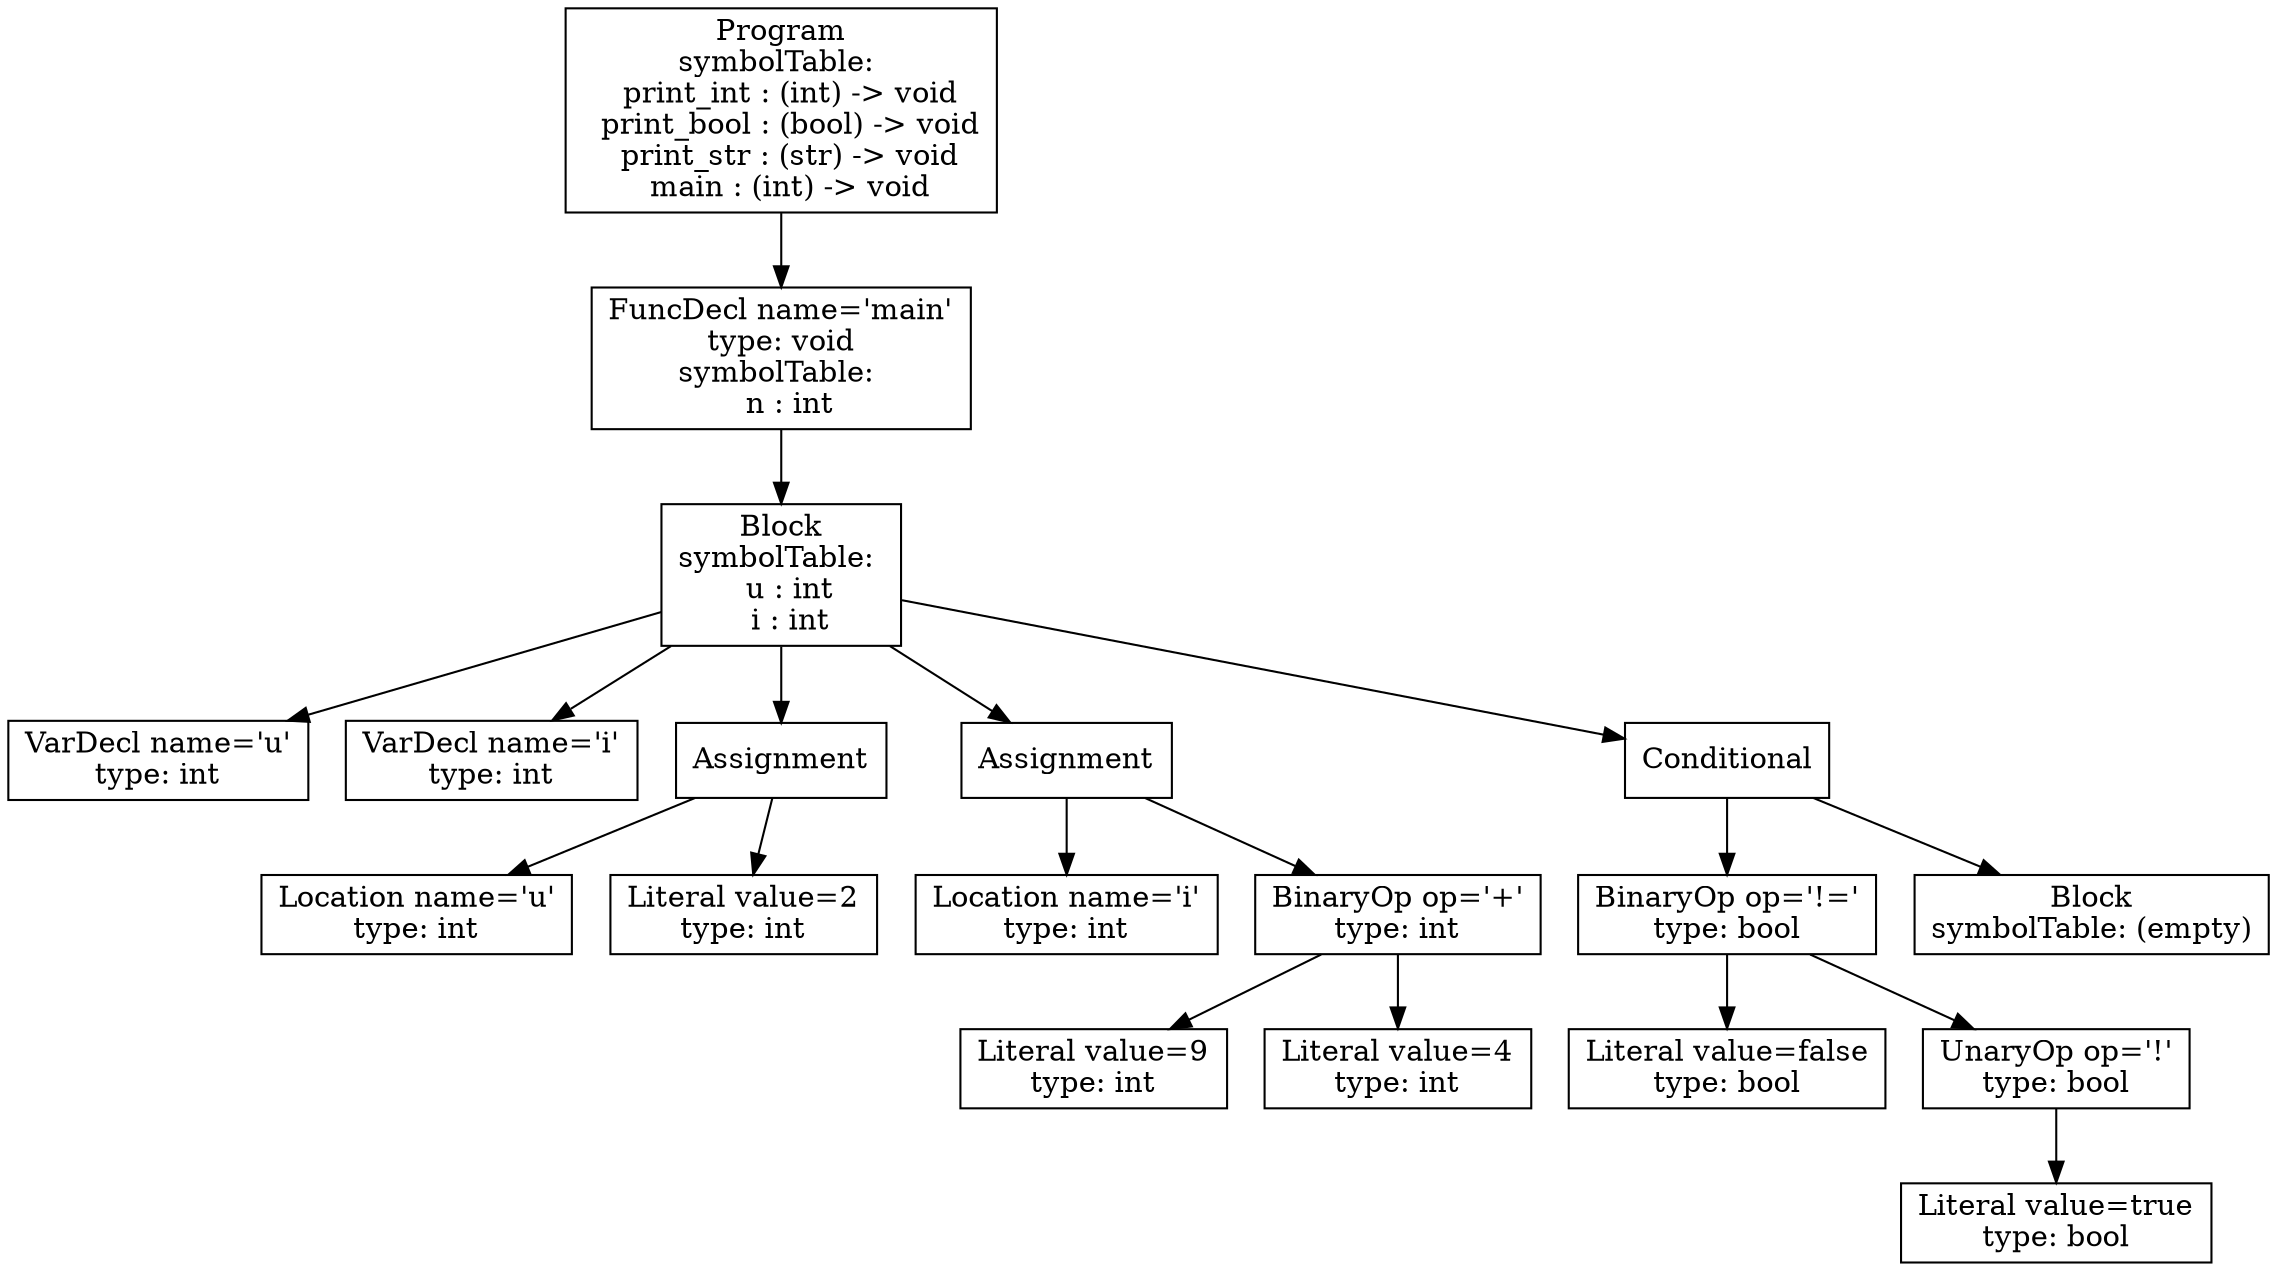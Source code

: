digraph AST {
3 [shape=box, label="VarDecl name='u'\ntype: int"];
4 [shape=box, label="VarDecl name='i'\ntype: int"];
6 [shape=box, label="Location name='u'\ntype: int"];
7 [shape=box, label="Literal value=2\ntype: int"];
5 [shape=box, label="Assignment"];
5 -> 6;
5 -> 7;
9 [shape=box, label="Location name='i'\ntype: int"];
11 [shape=box, label="Literal value=9\ntype: int"];
12 [shape=box, label="Literal value=4\ntype: int"];
10 [shape=box, label="BinaryOp op='+'\ntype: int"];
10 -> 11;
10 -> 12;
8 [shape=box, label="Assignment"];
8 -> 9;
8 -> 10;
15 [shape=box, label="Literal value=false\ntype: bool"];
17 [shape=box, label="Literal value=true\ntype: bool"];
16 [shape=box, label="UnaryOp op='!'\ntype: bool"];
16 -> 17;
14 [shape=box, label="BinaryOp op='!='\ntype: bool"];
14 -> 15;
14 -> 16;
18 [shape=box, label="Block\nsymbolTable: (empty)"];
13 [shape=box, label="Conditional"];
13 -> 14;
13 -> 18;
2 [shape=box, label="Block\nsymbolTable: \n  u : int\n  i : int"];
2 -> 3;
2 -> 4;
2 -> 5;
2 -> 8;
2 -> 13;
1 [shape=box, label="FuncDecl name='main'\ntype: void\nsymbolTable: \n  n : int"];
1 -> 2;
0 [shape=box, label="Program\nsymbolTable: \n  print_int : (int) -> void\n  print_bool : (bool) -> void\n  print_str : (str) -> void\n  main : (int) -> void"];
0 -> 1;
}
